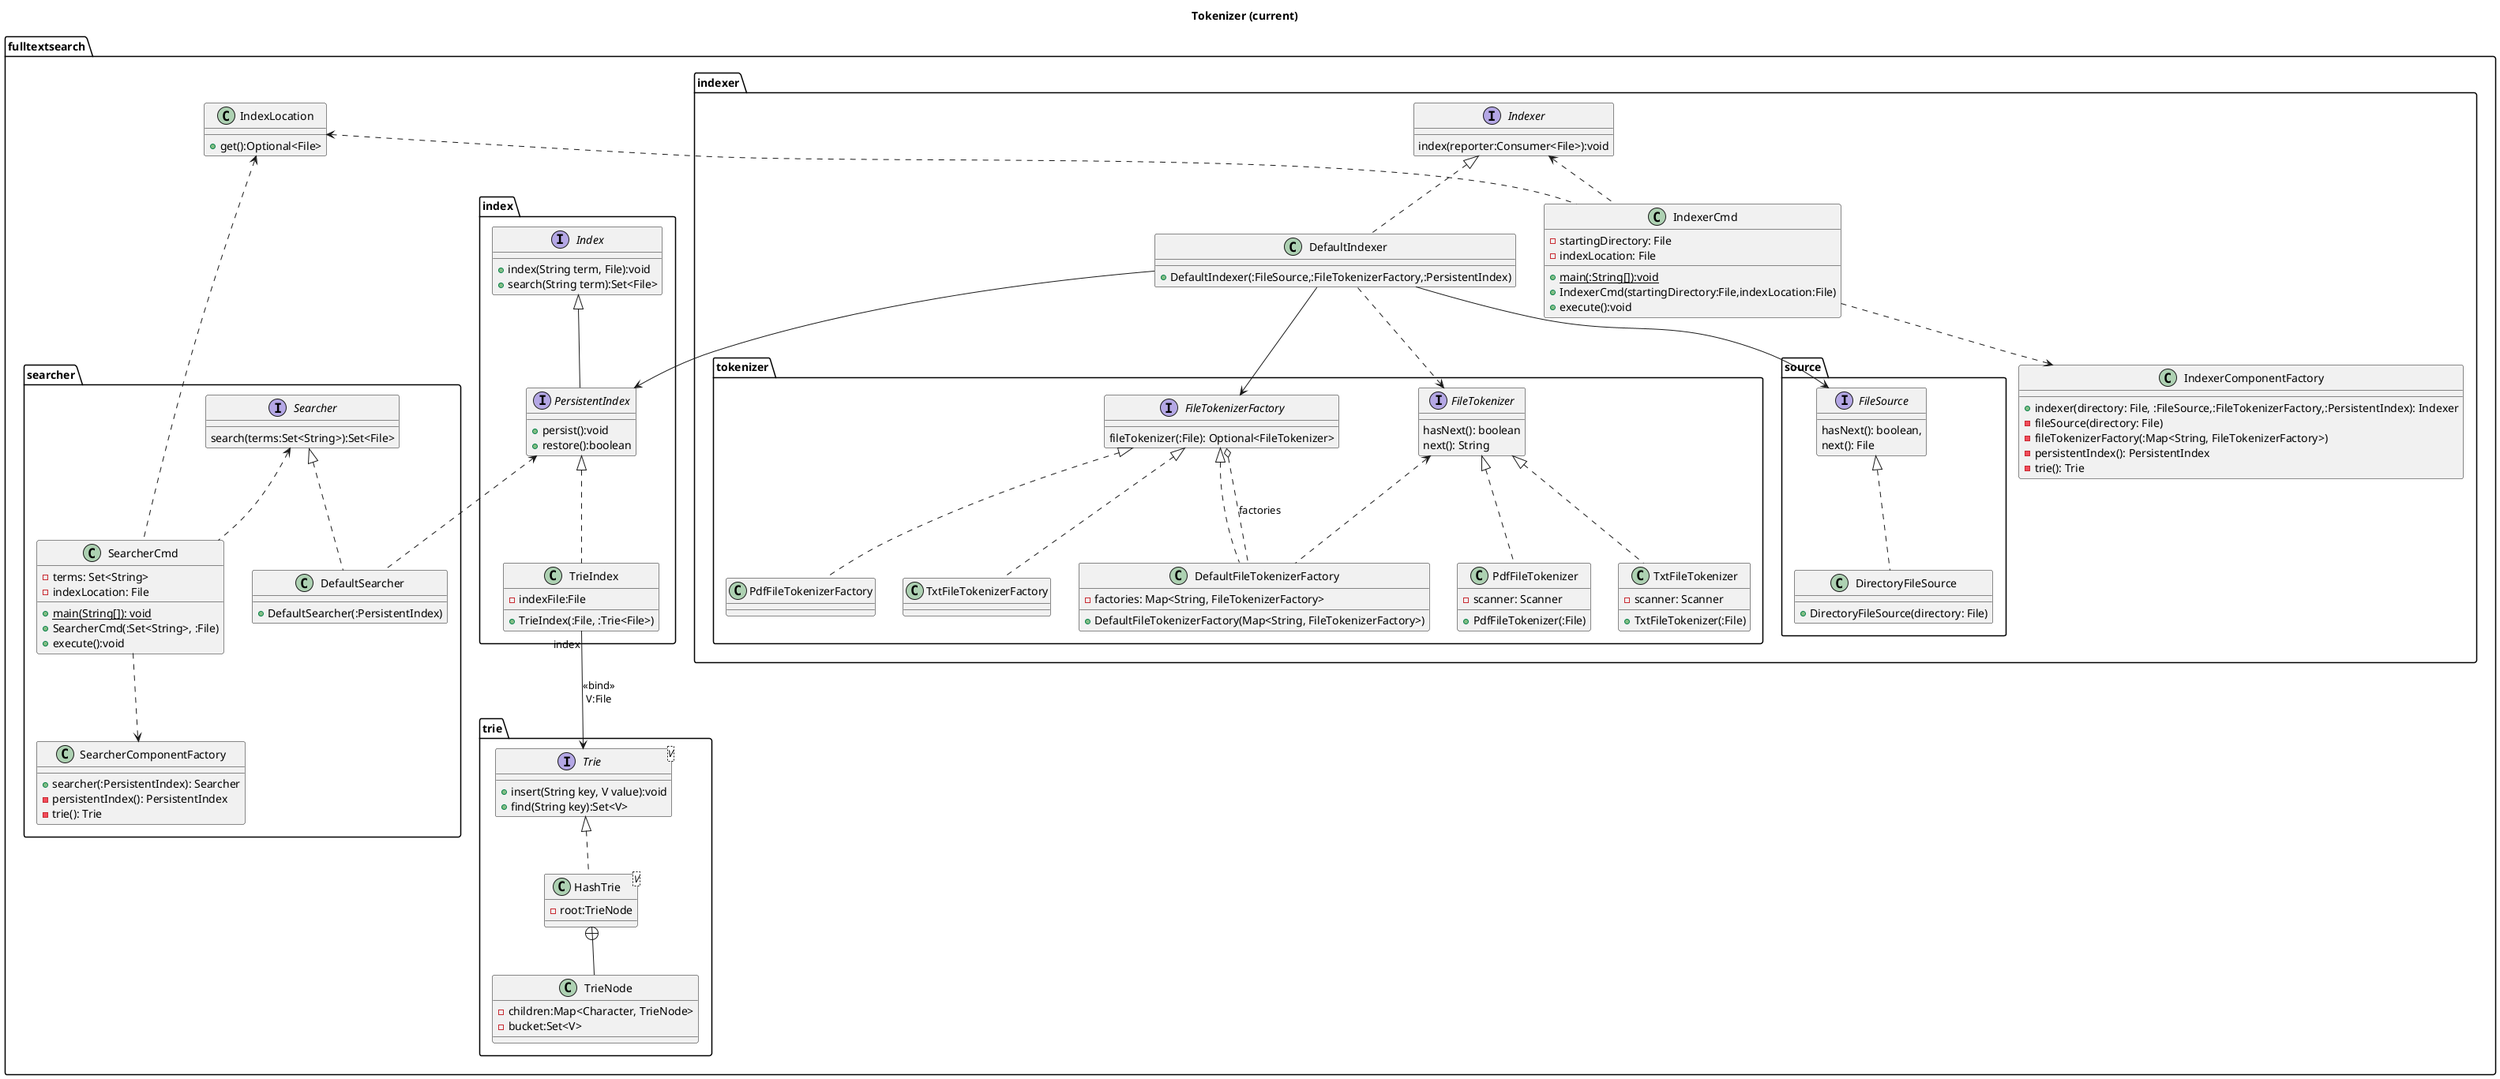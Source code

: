 @startuml

title Tokenizer (current)

package fulltextsearch {

    class IndexLocation {
        +get():Optional<File>
    }

    package index {

        interface Index {
            + index(String term, File):void
            + search(String term):Set<File>
        }

        interface PersistentIndex {
            + persist():void
            + restore():boolean
        }

        Index <|-- PersistentIndex

        PersistentIndex <|.. TrieIndex

        class TrieIndex {
            - indexFile:File
            + TrieIndex(:File, :Trie<File>)
        }
    }

    package indexer {

        interface Indexer {
            index(reporter:Consumer<File>):void
        }

        class DefaultIndexer {
            + DefaultIndexer(:FileSource,:FileTokenizerFactory,:PersistentIndex)
        }

        Indexer <|.. DefaultIndexer

        class IndexerCmd {
            - startingDirectory: File
            - indexLocation: File
            + {static} main(:String[]):void
            + IndexerCmd(startingDirectory:File,indexLocation:File)
            + execute():void
        }

        Indexer <.. IndexerCmd
        IndexLocation <.. IndexerCmd

        package tokenizer {

            interface FileTokenizerFactory {
                fileTokenizer(:File): Optional<FileTokenizer>
            }

            interface FileTokenizer {
                hasNext(): boolean
                next(): String
            }

            class DefaultFileTokenizerFactory {
                - factories: Map<String, FileTokenizerFactory>
                + DefaultFileTokenizerFactory(Map<String, FileTokenizerFactory>)
            }

            FileTokenizerFactory <|.. DefaultFileTokenizerFactory

            class TxtFileTokenizer {
                - scanner: Scanner
                + TxtFileTokenizer(:File)
            }

            FileTokenizer <|.. TxtFileTokenizer

            class PdfFileTokenizer {
                - scanner: Scanner
                + PdfFileTokenizer(:File)
            }

            FileTokenizer <|.. PdfFileTokenizer

            FileTokenizer <.. DefaultFileTokenizerFactory

            class PdfFileTokenizerFactory {
            }

            class TxtFileTokenizerFactory {
            }

            FileTokenizerFactory <|.. PdfFileTokenizerFactory
            FileTokenizerFactory <|.. TxtFileTokenizerFactory
            FileTokenizerFactory o.. DefaultFileTokenizerFactory :factories

        }

        package source {
            interface FileSource {
                hasNext(): boolean,
                next(): File
            }

            class DirectoryFileSource {
                + DirectoryFileSource(directory: File)
            }

            FileSource <|.. DirectoryFileSource
        }

        DefaultIndexer --> FileSource
        DefaultIndexer --> FileTokenizerFactory
        DefaultIndexer ..> FileTokenizer
        DefaultIndexer --> PersistentIndex

        class IndexerComponentFactory {
            + indexer(directory: File, :FileSource,:FileTokenizerFactory,:PersistentIndex): Indexer
            - fileSource(directory: File)
            - fileTokenizerFactory(:Map<String, FileTokenizerFactory>)
            - persistentIndex(): PersistentIndex
            - trie(): Trie
        }

        IndexerCmd ..> IndexerComponentFactory
    }

    package searcher {
        interface Searcher {
            search(terms:Set<String>):Set<File>
        }

        class DefaultSearcher {
            + DefaultSearcher(:PersistentIndex)
        }

        class SearcherCmd {
            - terms: Set<String>
            - indexLocation: File
            + {static} main(String[]): void
            + SearcherCmd(:Set<String>, :File)
            + execute():void
        }

        Searcher <|.. DefaultSearcher
        Searcher <.. SearcherCmd
        PersistentIndex <.. DefaultSearcher
        IndexLocation <.. SearcherCmd

        class SearcherComponentFactory {
            + searcher(:PersistentIndex): Searcher
            - persistentIndex(): PersistentIndex
            - trie(): Trie
        }

        SearcherCmd ..> SearcherComponentFactory
    }

    package trie {

        interface Trie<V> {
            + insert(String key, V value):void
            + find(String key):Set<V>
        }

        class HashTrie<V> {
            - root:TrieNode
        }

        class TrieNode {
            - children:Map<Character, TrieNode>
            - bucket:Set<V>
        }

        Trie<|..HashTrie
        HashTrie+--TrieNode
        TrieIndex "index" --> Trie :<<bind>>\nV:File
    }
}


@enduml